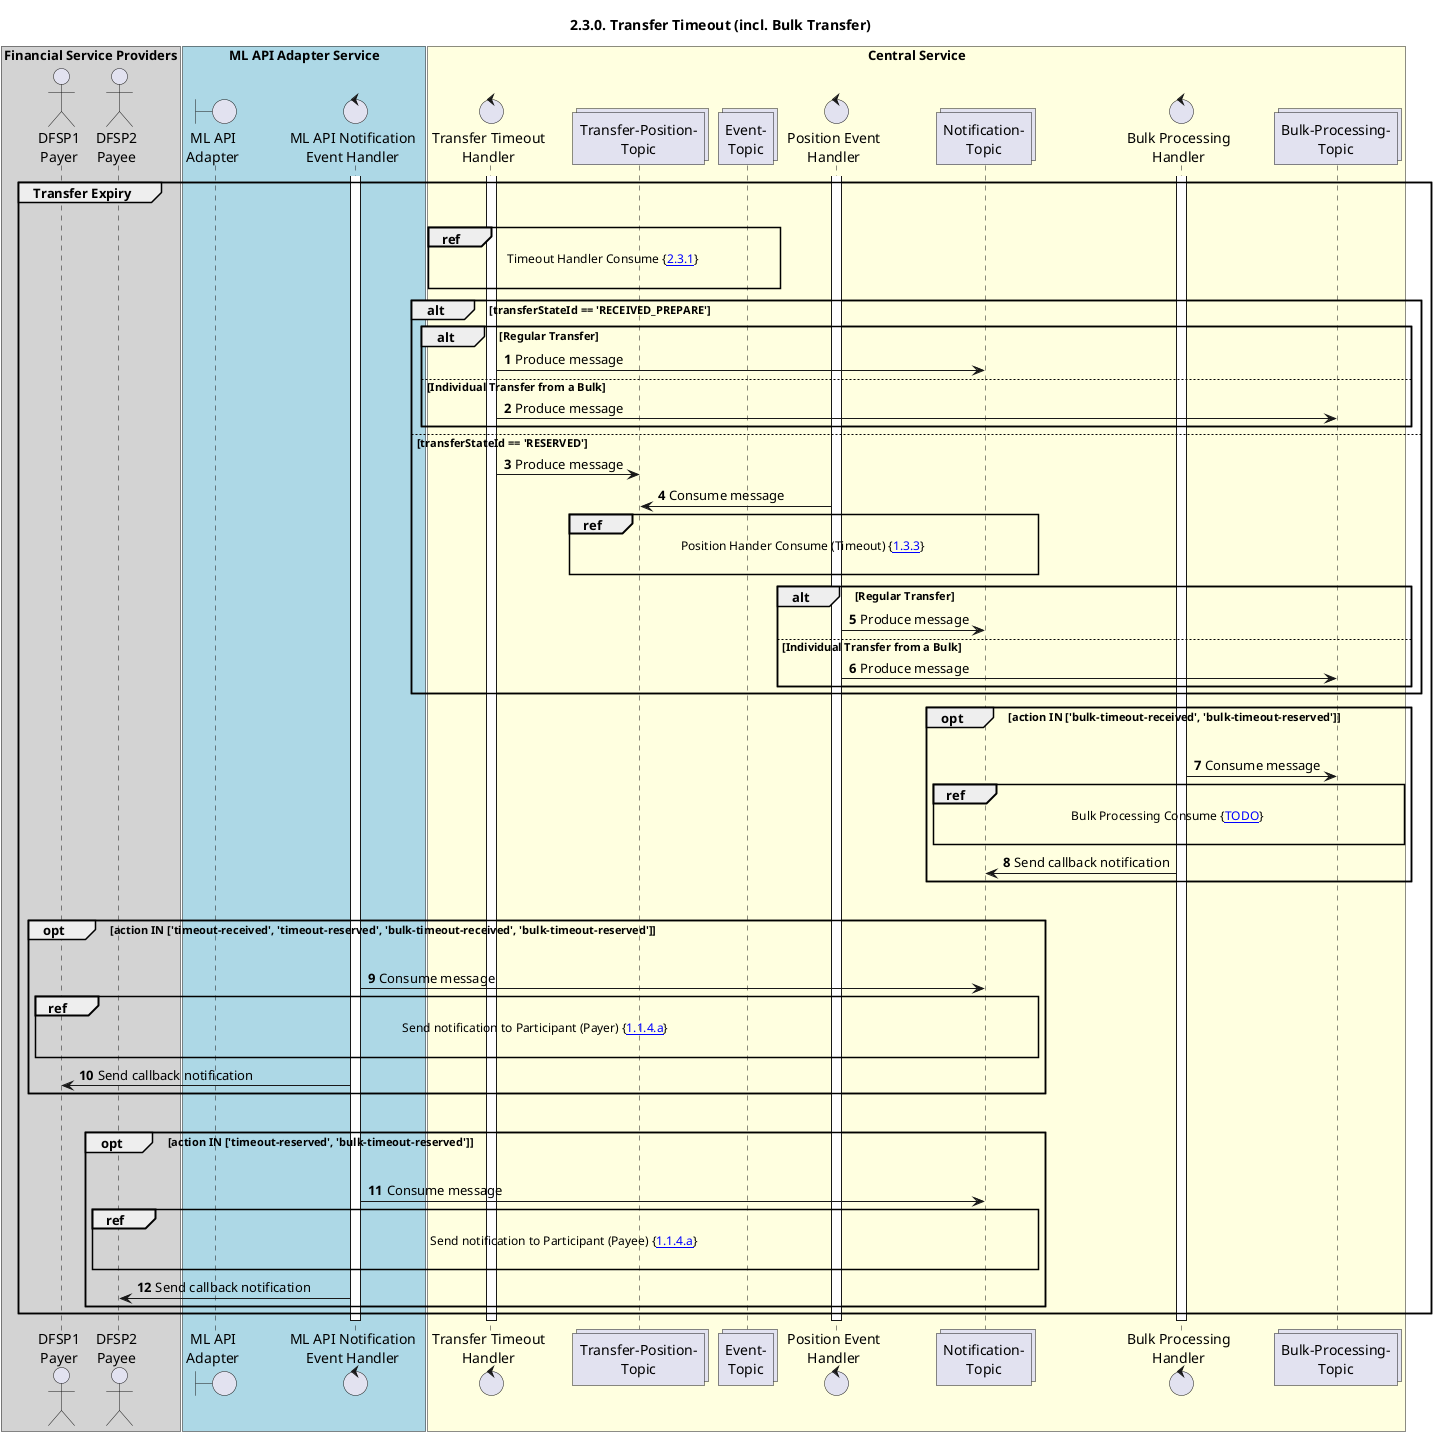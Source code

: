/'*****
 License
 --------------
 Copyright © 2017 Bill & Melinda Gates Foundation
 The Mojaloop files are made available by the Bill & Melinda Gates Foundation under the Apache License, Version 2.0 (the "License") and you may not use these files except in compliance with the License. You may obtain a copy of the License at
 http://www.apache.org/licenses/LICENSE-2.0
 Unless required by applicable law or agreed to in writing, the Mojaloop files are distributed on an "AS IS" BASIS, WITHOUT WARRANTIES OR CONDITIONS OF ANY KIND, either express or implied. See the License for the specific language governing permissions and limitations under the License.
 Contributors
 --------------
 This is the official list of the Mojaloop project contributors for this file.
 Names of the original copyright holders (individuals or organizations)
 should be listed with a '*' in the first column. People who have
 contributed from an organization can be listed under the organization
 that actually holds the copyright for their contributions (see the
 Gates Foundation organization for an example). Those individuals should have
 their names indented and be marked with a '-'. Email address can be added
 optionally within square brackets <email>.
 * Gates Foundation
 - Name Surname <name.surname@gatesfoundation.com>

 * Georgi Georgiev <georgi.georgiev@modusbox.com>
 --------------
 ******'/   

@startuml
' declate title
title 2.3.0. Transfer Timeout (incl. Bulk Transfer)

autonumber

' Actor Keys:
'   boundary - APIs/Interfaces, etc
'   collections - Kafka Topics
'   control - Kafka Consumers
'   entity - Database Access Objects
'   database - Database Persistance Store

' declare actors
actor "DFSP1\nPayer" as DFSP1
actor "DFSP2\nPayee" as DFSP2
boundary "ML API\nAdapter" as MLAPI
control "ML API Notification\nEvent Handler" as NOTIFY_HANDLER
control "Transfer Timeout\nHandler" as EXP_HANDLER
collections "Transfer-Position-\nTopic" as TOPIC_TRANSFER_POSITION
control "Position Event\nHandler" as POS_HANDLER
control "Bulk Processing\nHandler" as BULK_PROCESSING_HANDLER
collections "Notification-\nTopic" as TOPIC_NOTIFICATIONS
collections "Event-\nTopic" as TOPIC_EVENT
collections "Bulk-Processing-\nTopic" as BULK_PROCESSING_TOPIC

box "Financial Service Providers" #lightGray
	participant DFSP1
	participant DFSP2
end box

box "ML API Adapter Service" #LightBlue
	participant MLAPI
	participant NOTIFY_HANDLER
end box

box "Central Service" #LightYellow
    participant EXP_HANDLER
    participant TOPIC_TRANSFER_POSITION
    participant TOPIC_EVENT
    participant POS_HANDLER
    participant TOPIC_NOTIFICATIONS
    participant BULK_PROCESSING_HANDLER
    participant BULK_PROCESSING_TOPIC
end box

' start flow
activate NOTIFY_HANDLER
activate EXP_HANDLER
activate POS_HANDLER
activate BULK_PROCESSING_HANDLER
group Transfer Expiry
    |||
    ref over EXP_HANDLER, TOPIC_EVENT :  Timeout Handler Consume {[[https://github.com/mojaloop/docs/blob/master/Diagrams/SequenceDiagrams/seq-timeout-2.3.1.svg 2.3.1]]} \n
    alt transferStateId == 'RECEIVED_PREPARE'
        alt Regular Transfer
            EXP_HANDLER -> TOPIC_NOTIFICATIONS: Produce message
        else Individual Transfer from a Bulk
            EXP_HANDLER -> BULK_PROCESSING_TOPIC: Produce message
        end
    else transferStateId == 'RESERVED'
        EXP_HANDLER -> TOPIC_TRANSFER_POSITION: Produce message
        TOPIC_TRANSFER_POSITION <- POS_HANDLER: Consume message
        ref over TOPIC_TRANSFER_POSITION, TOPIC_NOTIFICATIONS :  Position Hander Consume (Timeout) {[[https://github.com/mojaloop/docs/blob/master/Diagrams/SequenceDiagrams/seq-position-1.3.3-abort.svg 1.3.3]]} \n
        alt Regular Transfer
            POS_HANDLER -> TOPIC_NOTIFICATIONS: Produce message
        else Individual Transfer from a Bulk
            POS_HANDLER -> BULK_PROCESSING_TOPIC: Produce message
        end
    end
    opt action IN ['bulk-timeout-received', 'bulk-timeout-reserved']
        |||
        BULK_PROCESSING_TOPIC <- BULK_PROCESSING_HANDLER: Consume message
        ref over TOPIC_NOTIFICATIONS, BULK_PROCESSING_TOPIC : Bulk Processing Consume {[[http://url-of-bulk-processing-sequence TODO]]} \n
        BULK_PROCESSING_HANDLER -> TOPIC_NOTIFICATIONS: Send callback notification
    end
    |||
    opt action IN ['timeout-received', 'timeout-reserved', 'bulk-timeout-received', 'bulk-timeout-reserved']
        |||
        TOPIC_NOTIFICATIONS <- NOTIFY_HANDLER: Consume message
        ref over DFSP1, TOPIC_NOTIFICATIONS : Send notification to Participant (Payer) {[[https://github.com/mojaloop/docs/blob/master/Diagrams/SequenceDiagrams/seq-prepare-1.1.4.a.svg 1.1.4.a]]} \n
        NOTIFY_HANDLER -> DFSP1: Send callback notification
    end
    |||
    opt action IN ['timeout-reserved', 'bulk-timeout-reserved']
        |||
        TOPIC_NOTIFICATIONS <- NOTIFY_HANDLER: Consume message
        ref over DFSP2, TOPIC_NOTIFICATIONS : Send notification to Participant (Payee) {[[https://github.com/mojaloop/docs/blob/master/Diagrams/SequenceDiagrams/seq-prepare-1.1.4.a.svg 1.1.4.a]]} \n
        NOTIFY_HANDLER -> DFSP2: Send callback notification
    end
end
deactivate BULK_PROCESSING_HANDLER
deactivate POS_HANDLER
deactivate EXP_HANDLER
deactivate NOTIFY_HANDLER
@enduml
